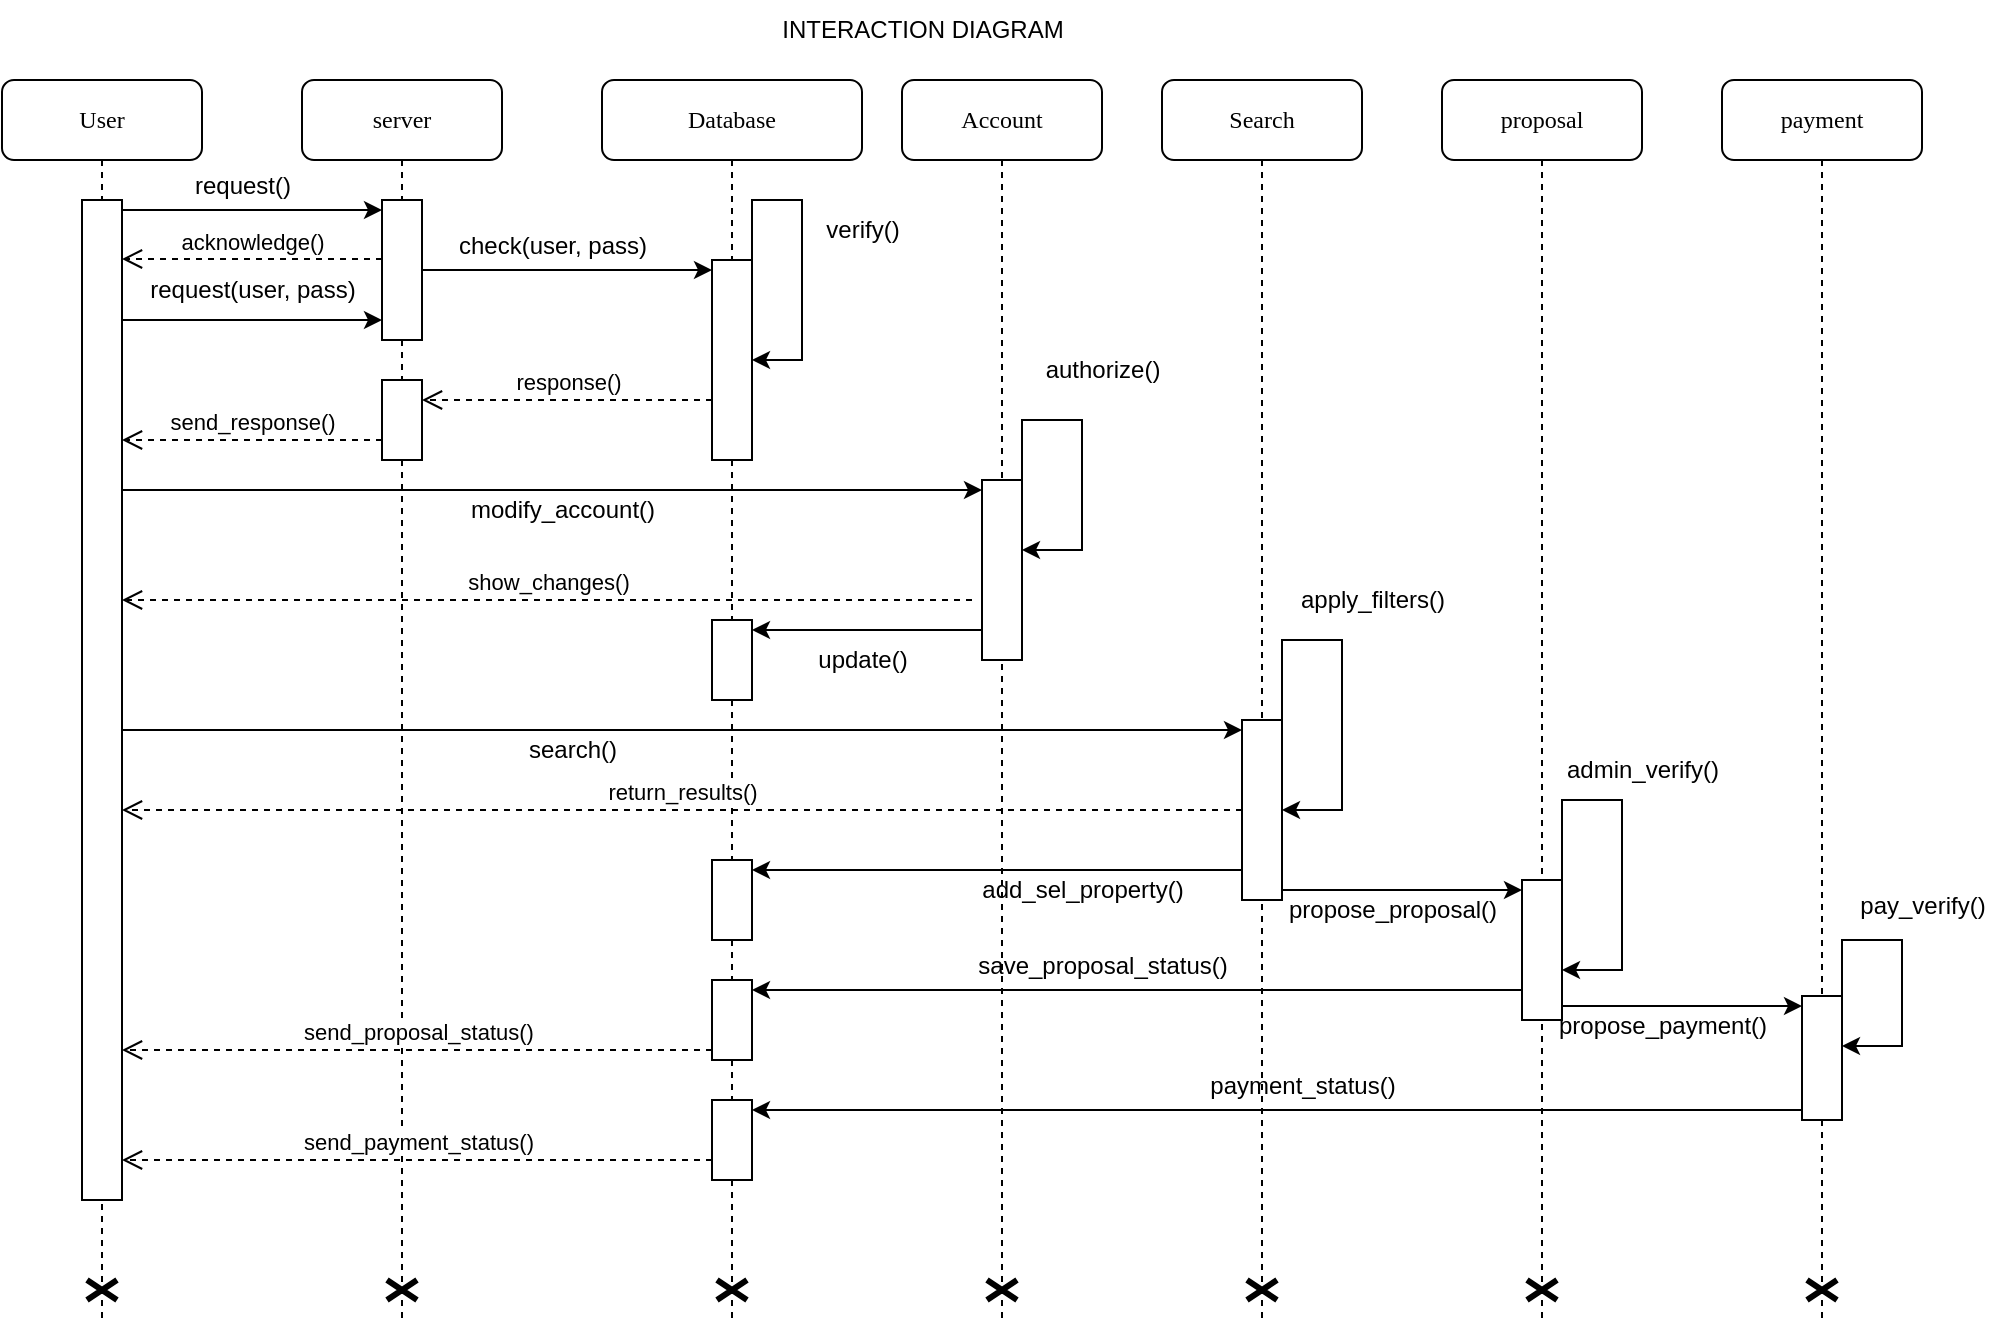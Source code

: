<mxfile version="24.0.0" type="github">
  <diagram name="Page-1" id="13e1069c-82ec-6db2-03f1-153e76fe0fe0">
    <mxGraphModel dx="1358" dy="637" grid="1" gridSize="10" guides="1" tooltips="1" connect="1" arrows="1" fold="1" page="1" pageScale="1" pageWidth="1100" pageHeight="850" background="none" math="0" shadow="0">
      <root>
        <mxCell id="0" />
        <mxCell id="1" parent="0" />
        <mxCell id="7baba1c4bc27f4b0-2" value="&lt;span style=&quot;white-space: pre;&quot;&gt;server&lt;br&gt;&lt;/span&gt;" style="shape=umlLifeline;perimeter=lifelinePerimeter;whiteSpace=wrap;html=1;container=1;collapsible=0;recursiveResize=0;outlineConnect=0;rounded=1;shadow=0;comic=0;labelBackgroundColor=none;strokeWidth=1;fontFamily=Verdana;fontSize=12;align=center;" parent="1" vertex="1">
          <mxGeometry x="250" y="80" width="100" height="620" as="geometry" />
        </mxCell>
        <mxCell id="Ft77UhkRJWXmUvaVcC4z-6" value="" style="html=1;points=[[0,0,0,0,5],[0,1,0,0,-5],[1,0,0,0,5],[1,1,0,0,-5]];perimeter=orthogonalPerimeter;outlineConnect=0;targetShapes=umlLifeline;portConstraint=eastwest;newEdgeStyle={&quot;curved&quot;:0,&quot;rounded&quot;:0};" vertex="1" parent="7baba1c4bc27f4b0-2">
          <mxGeometry x="40" y="60" width="20" height="70" as="geometry" />
        </mxCell>
        <mxCell id="Ft77UhkRJWXmUvaVcC4z-10" value="acknowledge()" style="html=1;verticalAlign=bottom;endArrow=open;dashed=1;endSize=8;curved=0;rounded=0;" edge="1" parent="7baba1c4bc27f4b0-2" target="Ft77UhkRJWXmUvaVcC4z-5">
          <mxGeometry relative="1" as="geometry">
            <mxPoint x="40" y="89.5" as="sourcePoint" />
            <mxPoint x="-40" y="89.5" as="targetPoint" />
          </mxGeometry>
        </mxCell>
        <mxCell id="Ft77UhkRJWXmUvaVcC4z-18" value="" style="html=1;points=[[0,0,0,0,5],[0,1,0,0,-5],[1,0,0,0,5],[1,1,0,0,-5]];perimeter=orthogonalPerimeter;outlineConnect=0;targetShapes=umlLifeline;portConstraint=eastwest;newEdgeStyle={&quot;curved&quot;:0,&quot;rounded&quot;:0};" vertex="1" parent="7baba1c4bc27f4b0-2">
          <mxGeometry x="40" y="150" width="20" height="40" as="geometry" />
        </mxCell>
        <mxCell id="Ft77UhkRJWXmUvaVcC4z-77" value="" style="shape=umlDestroy;whiteSpace=wrap;html=1;strokeWidth=3;targetShapes=umlLifeline;" vertex="1" parent="7baba1c4bc27f4b0-2">
          <mxGeometry x="42.5" y="600" width="15" height="10" as="geometry" />
        </mxCell>
        <mxCell id="7baba1c4bc27f4b0-3" value="Database" style="shape=umlLifeline;perimeter=lifelinePerimeter;whiteSpace=wrap;html=1;container=1;collapsible=0;recursiveResize=0;outlineConnect=0;rounded=1;shadow=0;comic=0;labelBackgroundColor=none;strokeWidth=1;fontFamily=Verdana;fontSize=12;align=center;" parent="1" vertex="1">
          <mxGeometry x="400" y="80" width="130" height="620" as="geometry" />
        </mxCell>
        <mxCell id="Ft77UhkRJWXmUvaVcC4z-13" value="" style="html=1;points=[[0,0,0,0,5],[0,1,0,0,-5],[1,0,0,0,5],[1,1,0,0,-5]];perimeter=orthogonalPerimeter;outlineConnect=0;targetShapes=umlLifeline;portConstraint=eastwest;newEdgeStyle={&quot;curved&quot;:0,&quot;rounded&quot;:0};" vertex="1" parent="7baba1c4bc27f4b0-3">
          <mxGeometry x="55" y="90" width="20" height="100" as="geometry" />
        </mxCell>
        <mxCell id="Ft77UhkRJWXmUvaVcC4z-16" style="edgeStyle=orthogonalEdgeStyle;rounded=0;orthogonalLoop=1;jettySize=auto;html=1;curved=0;exitX=1;exitY=0;exitDx=0;exitDy=5;exitPerimeter=0;" edge="1" parent="7baba1c4bc27f4b0-3" source="Ft77UhkRJWXmUvaVcC4z-13" target="Ft77UhkRJWXmUvaVcC4z-13">
          <mxGeometry relative="1" as="geometry">
            <Array as="points">
              <mxPoint x="75" y="60" />
              <mxPoint x="100" y="60" />
              <mxPoint x="100" y="140" />
            </Array>
          </mxGeometry>
        </mxCell>
        <mxCell id="Ft77UhkRJWXmUvaVcC4z-20" value="response()" style="html=1;verticalAlign=bottom;endArrow=open;dashed=1;endSize=8;curved=0;rounded=0;" edge="1" parent="7baba1c4bc27f4b0-3" target="Ft77UhkRJWXmUvaVcC4z-18">
          <mxGeometry relative="1" as="geometry">
            <mxPoint x="55" y="160" as="sourcePoint" />
            <mxPoint x="-75" y="160.5" as="targetPoint" />
          </mxGeometry>
        </mxCell>
        <mxCell id="Ft77UhkRJWXmUvaVcC4z-34" value="show_changes()" style="html=1;verticalAlign=bottom;endArrow=open;dashed=1;endSize=8;curved=0;rounded=0;" edge="1" parent="7baba1c4bc27f4b0-3">
          <mxGeometry relative="1" as="geometry">
            <mxPoint x="185" y="260" as="sourcePoint" />
            <mxPoint x="-240" y="260" as="targetPoint" />
          </mxGeometry>
        </mxCell>
        <mxCell id="Ft77UhkRJWXmUvaVcC4z-35" value="" style="html=1;points=[[0,0,0,0,5],[0,1,0,0,-5],[1,0,0,0,5],[1,1,0,0,-5]];perimeter=orthogonalPerimeter;outlineConnect=0;targetShapes=umlLifeline;portConstraint=eastwest;newEdgeStyle={&quot;curved&quot;:0,&quot;rounded&quot;:0};" vertex="1" parent="7baba1c4bc27f4b0-3">
          <mxGeometry x="55" y="270" width="20" height="40" as="geometry" />
        </mxCell>
        <mxCell id="Ft77UhkRJWXmUvaVcC4z-45" value="" style="html=1;points=[[0,0,0,0,5],[0,1,0,0,-5],[1,0,0,0,5],[1,1,0,0,-5]];perimeter=orthogonalPerimeter;outlineConnect=0;targetShapes=umlLifeline;portConstraint=eastwest;newEdgeStyle={&quot;curved&quot;:0,&quot;rounded&quot;:0};" vertex="1" parent="7baba1c4bc27f4b0-3">
          <mxGeometry x="55" y="390" width="20" height="40" as="geometry" />
        </mxCell>
        <mxCell id="Ft77UhkRJWXmUvaVcC4z-55" value="" style="html=1;points=[[0,0,0,0,5],[0,1,0,0,-5],[1,0,0,0,5],[1,1,0,0,-5]];perimeter=orthogonalPerimeter;outlineConnect=0;targetShapes=umlLifeline;portConstraint=eastwest;newEdgeStyle={&quot;curved&quot;:0,&quot;rounded&quot;:0};" vertex="1" parent="7baba1c4bc27f4b0-3">
          <mxGeometry x="55" y="450" width="20" height="40" as="geometry" />
        </mxCell>
        <mxCell id="Ft77UhkRJWXmUvaVcC4z-68" value="" style="html=1;points=[[0,0,0,0,5],[0,1,0,0,-5],[1,0,0,0,5],[1,1,0,0,-5]];perimeter=orthogonalPerimeter;outlineConnect=0;targetShapes=umlLifeline;portConstraint=eastwest;newEdgeStyle={&quot;curved&quot;:0,&quot;rounded&quot;:0};" vertex="1" parent="7baba1c4bc27f4b0-3">
          <mxGeometry x="55" y="510" width="20" height="40" as="geometry" />
        </mxCell>
        <mxCell id="Ft77UhkRJWXmUvaVcC4z-78" value="" style="shape=umlDestroy;whiteSpace=wrap;html=1;strokeWidth=3;targetShapes=umlLifeline;" vertex="1" parent="7baba1c4bc27f4b0-3">
          <mxGeometry x="57.5" y="600" width="15" height="10" as="geometry" />
        </mxCell>
        <mxCell id="7baba1c4bc27f4b0-4" value="Account" style="shape=umlLifeline;perimeter=lifelinePerimeter;whiteSpace=wrap;html=1;container=1;collapsible=0;recursiveResize=0;outlineConnect=0;rounded=1;shadow=0;comic=0;labelBackgroundColor=none;strokeWidth=1;fontFamily=Verdana;fontSize=12;align=center;" parent="1" vertex="1">
          <mxGeometry x="550" y="80" width="100" height="620" as="geometry" />
        </mxCell>
        <mxCell id="Ft77UhkRJWXmUvaVcC4z-22" value="" style="html=1;points=[[0,0,0,0,5],[0,1,0,0,-5],[1,0,0,0,5],[1,1,0,0,-5]];perimeter=orthogonalPerimeter;outlineConnect=0;targetShapes=umlLifeline;portConstraint=eastwest;newEdgeStyle={&quot;curved&quot;:0,&quot;rounded&quot;:0};" vertex="1" parent="7baba1c4bc27f4b0-4">
          <mxGeometry x="40" y="200" width="20" height="90" as="geometry" />
        </mxCell>
        <mxCell id="Ft77UhkRJWXmUvaVcC4z-31" style="edgeStyle=orthogonalEdgeStyle;rounded=0;orthogonalLoop=1;jettySize=auto;html=1;curved=0;exitX=1;exitY=0;exitDx=0;exitDy=5;exitPerimeter=0;" edge="1" parent="7baba1c4bc27f4b0-4" source="Ft77UhkRJWXmUvaVcC4z-22" target="Ft77UhkRJWXmUvaVcC4z-22">
          <mxGeometry relative="1" as="geometry">
            <Array as="points">
              <mxPoint x="60" y="170" />
              <mxPoint x="90" y="170" />
              <mxPoint x="90" y="235" />
            </Array>
          </mxGeometry>
        </mxCell>
        <mxCell id="Ft77UhkRJWXmUvaVcC4z-79" value="" style="shape=umlDestroy;whiteSpace=wrap;html=1;strokeWidth=3;targetShapes=umlLifeline;" vertex="1" parent="7baba1c4bc27f4b0-4">
          <mxGeometry x="42.5" y="600" width="15" height="10" as="geometry" />
        </mxCell>
        <mxCell id="7baba1c4bc27f4b0-5" value="Search" style="shape=umlLifeline;perimeter=lifelinePerimeter;whiteSpace=wrap;html=1;container=1;collapsible=0;recursiveResize=0;outlineConnect=0;rounded=1;shadow=0;comic=0;labelBackgroundColor=none;strokeWidth=1;fontFamily=Verdana;fontSize=12;align=center;" parent="1" vertex="1">
          <mxGeometry x="680" y="80" width="100" height="620" as="geometry" />
        </mxCell>
        <mxCell id="Ft77UhkRJWXmUvaVcC4z-38" value="" style="html=1;points=[[0,0,0,0,5],[0,1,0,0,-5],[1,0,0,0,5],[1,1,0,0,-5]];perimeter=orthogonalPerimeter;outlineConnect=0;targetShapes=umlLifeline;portConstraint=eastwest;newEdgeStyle={&quot;curved&quot;:0,&quot;rounded&quot;:0};" vertex="1" parent="7baba1c4bc27f4b0-5">
          <mxGeometry x="40" y="320" width="20" height="90" as="geometry" />
        </mxCell>
        <mxCell id="Ft77UhkRJWXmUvaVcC4z-42" style="edgeStyle=orthogonalEdgeStyle;rounded=0;orthogonalLoop=1;jettySize=auto;html=1;curved=0;exitX=1;exitY=0;exitDx=0;exitDy=5;exitPerimeter=0;" edge="1" parent="7baba1c4bc27f4b0-5" source="Ft77UhkRJWXmUvaVcC4z-38" target="Ft77UhkRJWXmUvaVcC4z-38">
          <mxGeometry relative="1" as="geometry">
            <Array as="points">
              <mxPoint x="60" y="280" />
              <mxPoint x="90" y="280" />
              <mxPoint x="90" y="365" />
            </Array>
          </mxGeometry>
        </mxCell>
        <mxCell id="Ft77UhkRJWXmUvaVcC4z-80" value="" style="shape=umlDestroy;whiteSpace=wrap;html=1;strokeWidth=3;targetShapes=umlLifeline;" vertex="1" parent="7baba1c4bc27f4b0-5">
          <mxGeometry x="42.5" y="600" width="15" height="10" as="geometry" />
        </mxCell>
        <mxCell id="7baba1c4bc27f4b0-6" value="proposal" style="shape=umlLifeline;perimeter=lifelinePerimeter;whiteSpace=wrap;html=1;container=1;collapsible=0;recursiveResize=0;outlineConnect=0;rounded=1;shadow=0;comic=0;labelBackgroundColor=none;strokeWidth=1;fontFamily=Verdana;fontSize=12;align=center;" parent="1" vertex="1">
          <mxGeometry x="820" y="80" width="100" height="620" as="geometry" />
        </mxCell>
        <mxCell id="Ft77UhkRJWXmUvaVcC4z-49" value="" style="html=1;points=[[0,0,0,0,5],[0,1,0,0,-5],[1,0,0,0,5],[1,1,0,0,-5]];perimeter=orthogonalPerimeter;outlineConnect=0;targetShapes=umlLifeline;portConstraint=eastwest;newEdgeStyle={&quot;curved&quot;:0,&quot;rounded&quot;:0};" vertex="1" parent="7baba1c4bc27f4b0-6">
          <mxGeometry x="40" y="400" width="20" height="70" as="geometry" />
        </mxCell>
        <mxCell id="Ft77UhkRJWXmUvaVcC4z-53" style="edgeStyle=orthogonalEdgeStyle;rounded=0;orthogonalLoop=1;jettySize=auto;html=1;curved=0;exitX=1;exitY=0;exitDx=0;exitDy=5;exitPerimeter=0;" edge="1" parent="7baba1c4bc27f4b0-6" source="Ft77UhkRJWXmUvaVcC4z-49" target="Ft77UhkRJWXmUvaVcC4z-49">
          <mxGeometry relative="1" as="geometry">
            <Array as="points">
              <mxPoint x="60" y="360" />
              <mxPoint x="90" y="360" />
              <mxPoint x="90" y="445" />
            </Array>
          </mxGeometry>
        </mxCell>
        <mxCell id="Ft77UhkRJWXmUvaVcC4z-81" value="" style="shape=umlDestroy;whiteSpace=wrap;html=1;strokeWidth=3;targetShapes=umlLifeline;" vertex="1" parent="7baba1c4bc27f4b0-6">
          <mxGeometry x="42.5" y="600" width="15" height="10" as="geometry" />
        </mxCell>
        <mxCell id="7baba1c4bc27f4b0-7" value="payment" style="shape=umlLifeline;perimeter=lifelinePerimeter;whiteSpace=wrap;html=1;container=1;collapsible=0;recursiveResize=0;outlineConnect=0;rounded=1;shadow=0;comic=0;labelBackgroundColor=none;strokeWidth=1;fontFamily=Verdana;fontSize=12;align=center;" parent="1" vertex="1">
          <mxGeometry x="960" y="80" width="100" height="620" as="geometry" />
        </mxCell>
        <mxCell id="Ft77UhkRJWXmUvaVcC4z-61" value="" style="html=1;points=[[0,0,0,0,5],[0,1,0,0,-5],[1,0,0,0,5],[1,1,0,0,-5]];perimeter=orthogonalPerimeter;outlineConnect=0;targetShapes=umlLifeline;portConstraint=eastwest;newEdgeStyle={&quot;curved&quot;:0,&quot;rounded&quot;:0};" vertex="1" parent="7baba1c4bc27f4b0-7">
          <mxGeometry x="40" y="458" width="20" height="62" as="geometry" />
        </mxCell>
        <mxCell id="Ft77UhkRJWXmUvaVcC4z-66" style="edgeStyle=orthogonalEdgeStyle;rounded=0;orthogonalLoop=1;jettySize=auto;html=1;curved=0;exitX=1;exitY=0;exitDx=0;exitDy=5;exitPerimeter=0;" edge="1" parent="7baba1c4bc27f4b0-7" source="Ft77UhkRJWXmUvaVcC4z-61" target="Ft77UhkRJWXmUvaVcC4z-61">
          <mxGeometry relative="1" as="geometry">
            <Array as="points">
              <mxPoint x="60" y="430" />
              <mxPoint x="90" y="430" />
              <mxPoint x="90" y="483" />
            </Array>
          </mxGeometry>
        </mxCell>
        <mxCell id="Ft77UhkRJWXmUvaVcC4z-82" value="" style="shape=umlDestroy;whiteSpace=wrap;html=1;strokeWidth=3;targetShapes=umlLifeline;" vertex="1" parent="7baba1c4bc27f4b0-7">
          <mxGeometry x="42.5" y="600" width="15" height="10" as="geometry" />
        </mxCell>
        <mxCell id="Ft77UhkRJWXmUvaVcC4z-4" value="User" style="shape=umlLifeline;perimeter=lifelinePerimeter;whiteSpace=wrap;html=1;container=1;collapsible=0;recursiveResize=0;outlineConnect=0;rounded=1;shadow=0;comic=0;labelBackgroundColor=none;strokeWidth=1;fontFamily=Verdana;fontSize=12;align=center;" vertex="1" parent="1">
          <mxGeometry x="100" y="80" width="100" height="620" as="geometry" />
        </mxCell>
        <mxCell id="Ft77UhkRJWXmUvaVcC4z-5" value="" style="html=1;points=[[0,0,0,0,5],[0,1,0,0,-5],[1,0,0,0,5],[1,1,0,0,-5]];perimeter=orthogonalPerimeter;outlineConnect=0;targetShapes=umlLifeline;portConstraint=eastwest;newEdgeStyle={&quot;curved&quot;:0,&quot;rounded&quot;:0};" vertex="1" parent="Ft77UhkRJWXmUvaVcC4z-4">
          <mxGeometry x="40" y="60" width="20" height="500" as="geometry" />
        </mxCell>
        <mxCell id="Ft77UhkRJWXmUvaVcC4z-72" value="" style="shape=umlDestroy;whiteSpace=wrap;html=1;strokeWidth=3;targetShapes=umlLifeline;" vertex="1" parent="Ft77UhkRJWXmUvaVcC4z-4">
          <mxGeometry x="42.5" y="600" width="15" height="10" as="geometry" />
        </mxCell>
        <mxCell id="Ft77UhkRJWXmUvaVcC4z-7" style="edgeStyle=orthogonalEdgeStyle;rounded=0;orthogonalLoop=1;jettySize=auto;html=1;curved=0;exitX=1;exitY=0;exitDx=0;exitDy=5;exitPerimeter=0;entryX=0;entryY=0;entryDx=0;entryDy=5;entryPerimeter=0;" edge="1" parent="1" source="Ft77UhkRJWXmUvaVcC4z-5" target="Ft77UhkRJWXmUvaVcC4z-6">
          <mxGeometry relative="1" as="geometry" />
        </mxCell>
        <mxCell id="Ft77UhkRJWXmUvaVcC4z-8" value="request()" style="text;html=1;align=center;verticalAlign=middle;resizable=0;points=[];autosize=1;strokeColor=none;fillColor=none;" vertex="1" parent="1">
          <mxGeometry x="185" y="118" width="70" height="30" as="geometry" />
        </mxCell>
        <mxCell id="Ft77UhkRJWXmUvaVcC4z-11" style="edgeStyle=orthogonalEdgeStyle;rounded=0;orthogonalLoop=1;jettySize=auto;html=1;curved=0;" edge="1" parent="1">
          <mxGeometry relative="1" as="geometry">
            <mxPoint x="160" y="200" as="sourcePoint" />
            <mxPoint x="290" y="200" as="targetPoint" />
            <Array as="points">
              <mxPoint x="220" y="200" />
              <mxPoint x="220" y="200" />
            </Array>
          </mxGeometry>
        </mxCell>
        <mxCell id="Ft77UhkRJWXmUvaVcC4z-14" style="edgeStyle=orthogonalEdgeStyle;rounded=0;orthogonalLoop=1;jettySize=auto;html=1;curved=0;exitX=1;exitY=0;exitDx=0;exitDy=5;exitPerimeter=0;entryX=0;entryY=0;entryDx=0;entryDy=5;entryPerimeter=0;" edge="1" parent="1" source="Ft77UhkRJWXmUvaVcC4z-6" target="Ft77UhkRJWXmUvaVcC4z-13">
          <mxGeometry relative="1" as="geometry">
            <Array as="points">
              <mxPoint x="310" y="175" />
            </Array>
          </mxGeometry>
        </mxCell>
        <mxCell id="Ft77UhkRJWXmUvaVcC4z-15" value="check(user, pass)" style="text;html=1;align=center;verticalAlign=middle;resizable=0;points=[];autosize=1;strokeColor=none;fillColor=none;" vertex="1" parent="1">
          <mxGeometry x="315" y="148" width="120" height="30" as="geometry" />
        </mxCell>
        <mxCell id="Ft77UhkRJWXmUvaVcC4z-12" value="request(user, pass)" style="text;html=1;align=center;verticalAlign=middle;resizable=0;points=[];autosize=1;strokeColor=none;fillColor=none;" vertex="1" parent="1">
          <mxGeometry x="160" y="170" width="130" height="30" as="geometry" />
        </mxCell>
        <mxCell id="Ft77UhkRJWXmUvaVcC4z-21" value="send_response()" style="html=1;verticalAlign=bottom;endArrow=open;dashed=1;endSize=8;curved=0;rounded=0;" edge="1" parent="1" target="Ft77UhkRJWXmUvaVcC4z-5">
          <mxGeometry relative="1" as="geometry">
            <mxPoint x="290" y="260" as="sourcePoint" />
            <mxPoint x="145" y="260" as="targetPoint" />
          </mxGeometry>
        </mxCell>
        <mxCell id="Ft77UhkRJWXmUvaVcC4z-27" style="edgeStyle=orthogonalEdgeStyle;rounded=0;orthogonalLoop=1;jettySize=auto;html=1;curved=0;entryX=0;entryY=0;entryDx=0;entryDy=5;entryPerimeter=0;" edge="1" parent="1" source="Ft77UhkRJWXmUvaVcC4z-5" target="Ft77UhkRJWXmUvaVcC4z-22">
          <mxGeometry relative="1" as="geometry">
            <Array as="points">
              <mxPoint x="270" y="285" />
              <mxPoint x="270" y="285" />
            </Array>
          </mxGeometry>
        </mxCell>
        <mxCell id="Ft77UhkRJWXmUvaVcC4z-28" value="modify_account()" style="text;html=1;align=center;verticalAlign=middle;resizable=0;points=[];autosize=1;strokeColor=none;fillColor=none;" vertex="1" parent="1">
          <mxGeometry x="325" y="280" width="110" height="30" as="geometry" />
        </mxCell>
        <mxCell id="Ft77UhkRJWXmUvaVcC4z-17" value="verify()" style="text;html=1;align=center;verticalAlign=middle;resizable=0;points=[];autosize=1;strokeColor=none;fillColor=none;" vertex="1" parent="1">
          <mxGeometry x="500" y="140" width="60" height="30" as="geometry" />
        </mxCell>
        <mxCell id="Ft77UhkRJWXmUvaVcC4z-33" value="authorize()" style="text;html=1;align=center;verticalAlign=middle;resizable=0;points=[];autosize=1;strokeColor=none;fillColor=none;" vertex="1" parent="1">
          <mxGeometry x="610" y="210" width="80" height="30" as="geometry" />
        </mxCell>
        <mxCell id="Ft77UhkRJWXmUvaVcC4z-36" style="edgeStyle=orthogonalEdgeStyle;rounded=0;orthogonalLoop=1;jettySize=auto;html=1;curved=0;exitX=0;exitY=1;exitDx=0;exitDy=-5;exitPerimeter=0;entryX=1;entryY=0;entryDx=0;entryDy=5;entryPerimeter=0;" edge="1" parent="1" source="Ft77UhkRJWXmUvaVcC4z-22" target="Ft77UhkRJWXmUvaVcC4z-35">
          <mxGeometry relative="1" as="geometry">
            <Array as="points">
              <mxPoint x="590" y="355" />
            </Array>
          </mxGeometry>
        </mxCell>
        <mxCell id="Ft77UhkRJWXmUvaVcC4z-37" value="update()" style="text;html=1;align=center;verticalAlign=middle;resizable=0;points=[];autosize=1;strokeColor=none;fillColor=none;" vertex="1" parent="1">
          <mxGeometry x="495" y="355" width="70" height="30" as="geometry" />
        </mxCell>
        <mxCell id="Ft77UhkRJWXmUvaVcC4z-40" style="edgeStyle=orthogonalEdgeStyle;rounded=0;orthogonalLoop=1;jettySize=auto;html=1;curved=0;entryX=0;entryY=0;entryDx=0;entryDy=5;entryPerimeter=0;" edge="1" parent="1" source="Ft77UhkRJWXmUvaVcC4z-5" target="Ft77UhkRJWXmUvaVcC4z-38">
          <mxGeometry relative="1" as="geometry">
            <Array as="points">
              <mxPoint x="440" y="405" />
              <mxPoint x="440" y="405" />
            </Array>
          </mxGeometry>
        </mxCell>
        <mxCell id="Ft77UhkRJWXmUvaVcC4z-41" value="search()" style="text;html=1;align=center;verticalAlign=middle;resizable=0;points=[];autosize=1;strokeColor=none;fillColor=none;" vertex="1" parent="1">
          <mxGeometry x="350" y="400" width="70" height="30" as="geometry" />
        </mxCell>
        <mxCell id="Ft77UhkRJWXmUvaVcC4z-43" value="apply_filters()" style="text;html=1;align=center;verticalAlign=middle;resizable=0;points=[];autosize=1;strokeColor=none;fillColor=none;" vertex="1" parent="1">
          <mxGeometry x="740" y="325" width="90" height="30" as="geometry" />
        </mxCell>
        <mxCell id="Ft77UhkRJWXmUvaVcC4z-44" value="return_results()" style="html=1;verticalAlign=bottom;endArrow=open;dashed=1;endSize=8;curved=0;rounded=0;" edge="1" parent="1" source="Ft77UhkRJWXmUvaVcC4z-38" target="Ft77UhkRJWXmUvaVcC4z-5">
          <mxGeometry relative="1" as="geometry">
            <mxPoint x="715" y="460" as="sourcePoint" />
            <mxPoint x="290" y="460" as="targetPoint" />
          </mxGeometry>
        </mxCell>
        <mxCell id="Ft77UhkRJWXmUvaVcC4z-47" style="edgeStyle=orthogonalEdgeStyle;rounded=0;orthogonalLoop=1;jettySize=auto;html=1;curved=0;entryX=1;entryY=0;entryDx=0;entryDy=5;entryPerimeter=0;" edge="1" parent="1" source="Ft77UhkRJWXmUvaVcC4z-38" target="Ft77UhkRJWXmUvaVcC4z-45">
          <mxGeometry relative="1" as="geometry">
            <Array as="points">
              <mxPoint x="660" y="475" />
              <mxPoint x="660" y="475" />
            </Array>
          </mxGeometry>
        </mxCell>
        <mxCell id="Ft77UhkRJWXmUvaVcC4z-48" value="add_sel_property()" style="text;html=1;align=center;verticalAlign=middle;resizable=0;points=[];autosize=1;strokeColor=none;fillColor=none;" vertex="1" parent="1">
          <mxGeometry x="580" y="470" width="120" height="30" as="geometry" />
        </mxCell>
        <mxCell id="Ft77UhkRJWXmUvaVcC4z-50" style="edgeStyle=orthogonalEdgeStyle;rounded=0;orthogonalLoop=1;jettySize=auto;html=1;curved=0;exitX=1;exitY=1;exitDx=0;exitDy=-5;exitPerimeter=0;entryX=0;entryY=0;entryDx=0;entryDy=5;entryPerimeter=0;" edge="1" parent="1" source="Ft77UhkRJWXmUvaVcC4z-38" target="Ft77UhkRJWXmUvaVcC4z-49">
          <mxGeometry relative="1" as="geometry" />
        </mxCell>
        <mxCell id="Ft77UhkRJWXmUvaVcC4z-51" value="propose_proposal()" style="text;html=1;align=center;verticalAlign=middle;resizable=0;points=[];autosize=1;strokeColor=none;fillColor=none;" vertex="1" parent="1">
          <mxGeometry x="730" y="480" width="130" height="30" as="geometry" />
        </mxCell>
        <mxCell id="Ft77UhkRJWXmUvaVcC4z-54" value="admin_verify()" style="text;html=1;align=center;verticalAlign=middle;resizable=0;points=[];autosize=1;strokeColor=none;fillColor=none;" vertex="1" parent="1">
          <mxGeometry x="870" y="410" width="100" height="30" as="geometry" />
        </mxCell>
        <mxCell id="Ft77UhkRJWXmUvaVcC4z-57" style="edgeStyle=orthogonalEdgeStyle;rounded=0;orthogonalLoop=1;jettySize=auto;html=1;curved=0;exitX=0;exitY=1;exitDx=0;exitDy=-5;exitPerimeter=0;entryX=1;entryY=0;entryDx=0;entryDy=5;entryPerimeter=0;" edge="1" parent="1" source="Ft77UhkRJWXmUvaVcC4z-49" target="Ft77UhkRJWXmUvaVcC4z-55">
          <mxGeometry relative="1" as="geometry">
            <Array as="points">
              <mxPoint x="860" y="535" />
            </Array>
          </mxGeometry>
        </mxCell>
        <mxCell id="Ft77UhkRJWXmUvaVcC4z-58" value="save_proposal_status()" style="text;html=1;align=center;verticalAlign=middle;resizable=0;points=[];autosize=1;strokeColor=none;fillColor=none;" vertex="1" parent="1">
          <mxGeometry x="575" y="508" width="150" height="30" as="geometry" />
        </mxCell>
        <mxCell id="Ft77UhkRJWXmUvaVcC4z-60" value="send_proposal_status()" style="html=1;verticalAlign=bottom;endArrow=open;dashed=1;endSize=8;curved=0;rounded=0;exitX=0;exitY=1;exitDx=0;exitDy=-5;exitPerimeter=0;" edge="1" parent="1" source="Ft77UhkRJWXmUvaVcC4z-55" target="Ft77UhkRJWXmUvaVcC4z-5">
          <mxGeometry relative="1" as="geometry">
            <mxPoint x="450" y="560" as="sourcePoint" />
            <mxPoint x="220" y="560" as="targetPoint" />
          </mxGeometry>
        </mxCell>
        <mxCell id="Ft77UhkRJWXmUvaVcC4z-63" style="edgeStyle=orthogonalEdgeStyle;rounded=0;orthogonalLoop=1;jettySize=auto;html=1;curved=0;exitX=1;exitY=1;exitDx=0;exitDy=-5;exitPerimeter=0;entryX=0;entryY=0;entryDx=0;entryDy=5;entryPerimeter=0;" edge="1" parent="1" source="Ft77UhkRJWXmUvaVcC4z-49" target="Ft77UhkRJWXmUvaVcC4z-61">
          <mxGeometry relative="1" as="geometry">
            <Array as="points">
              <mxPoint x="880" y="543" />
            </Array>
          </mxGeometry>
        </mxCell>
        <mxCell id="Ft77UhkRJWXmUvaVcC4z-64" value="propose_payment()" style="text;html=1;align=center;verticalAlign=middle;resizable=0;points=[];autosize=1;strokeColor=none;fillColor=none;" vertex="1" parent="1">
          <mxGeometry x="865" y="538" width="130" height="30" as="geometry" />
        </mxCell>
        <mxCell id="Ft77UhkRJWXmUvaVcC4z-67" value="pay_verify()" style="text;html=1;align=center;verticalAlign=middle;resizable=0;points=[];autosize=1;strokeColor=none;fillColor=none;" vertex="1" parent="1">
          <mxGeometry x="1020" y="478" width="80" height="30" as="geometry" />
        </mxCell>
        <mxCell id="Ft77UhkRJWXmUvaVcC4z-69" style="edgeStyle=orthogonalEdgeStyle;rounded=0;orthogonalLoop=1;jettySize=auto;html=1;curved=0;exitX=0;exitY=1;exitDx=0;exitDy=-5;exitPerimeter=0;entryX=1;entryY=0;entryDx=0;entryDy=5;entryPerimeter=0;" edge="1" parent="1" source="Ft77UhkRJWXmUvaVcC4z-61" target="Ft77UhkRJWXmUvaVcC4z-68">
          <mxGeometry relative="1" as="geometry">
            <Array as="points">
              <mxPoint x="1000" y="595" />
            </Array>
          </mxGeometry>
        </mxCell>
        <mxCell id="Ft77UhkRJWXmUvaVcC4z-70" value="payment_status()" style="text;html=1;align=center;verticalAlign=middle;resizable=0;points=[];autosize=1;strokeColor=none;fillColor=none;" vertex="1" parent="1">
          <mxGeometry x="695" y="568" width="110" height="30" as="geometry" />
        </mxCell>
        <mxCell id="Ft77UhkRJWXmUvaVcC4z-71" value="send_payment_status()" style="html=1;verticalAlign=bottom;endArrow=open;dashed=1;endSize=8;curved=0;rounded=0;exitX=0;exitY=1;exitDx=0;exitDy=-5;exitPerimeter=0;" edge="1" parent="1">
          <mxGeometry relative="1" as="geometry">
            <mxPoint x="455" y="620" as="sourcePoint" />
            <mxPoint x="160" y="620" as="targetPoint" />
          </mxGeometry>
        </mxCell>
        <mxCell id="Ft77UhkRJWXmUvaVcC4z-83" value="INTERACTION DIAGRAM " style="text;html=1;align=center;verticalAlign=middle;resizable=0;points=[];autosize=1;strokeColor=none;fillColor=none;" vertex="1" parent="1">
          <mxGeometry x="480" y="40" width="160" height="30" as="geometry" />
        </mxCell>
      </root>
    </mxGraphModel>
  </diagram>
</mxfile>
